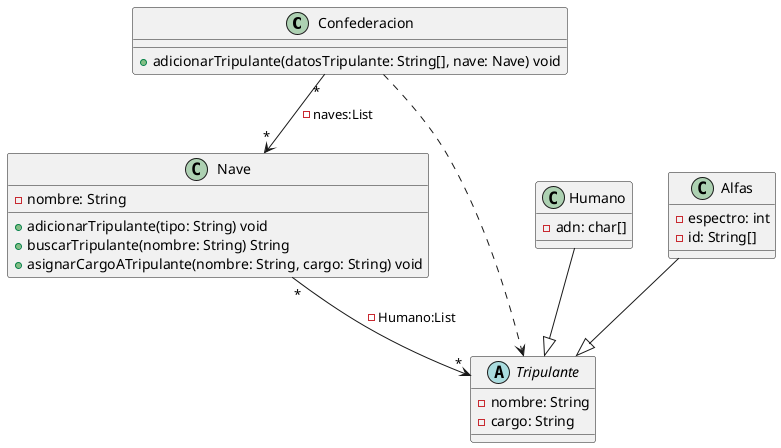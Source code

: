 @startuml 
class Confederacion {
    +adicionarTripulante(datosTripulante: String[], nave: Nave) void
}

class Nave {
    -nombre: String
    +adicionarTripulante(tipo: String) void
    ' +adicionarTripulanteAlfa(tripulante: TripulanteAlfa) void
    +buscarTripulante(nombre: String) String
    +asignarCargoATripulante(nombre: String, cargo: String) void
}

abstract class Tripulante {
    -nombre: String
    -cargo: String
}

class Humano {
    -adn: char[]
}

class Alfas {
    -espectro: int
    -id: String[]
}



Confederacion "*" --> "*" Nave : -naves:List
Nave "*" --> "*" Tripulante : -Humano:List

Humano --|> Tripulante
Alfas --|> Tripulante

Confederacion ..> Tripulante

@enduml